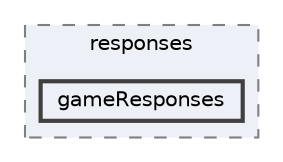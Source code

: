 digraph "src/main/java/com/master1/planningpoker/dtos/responses/gameResponses"
{
 // LATEX_PDF_SIZE
  bgcolor="transparent";
  edge [fontname=Helvetica,fontsize=10,labelfontname=Helvetica,labelfontsize=10];
  node [fontname=Helvetica,fontsize=10,shape=box,height=0.2,width=0.4];
  compound=true
  subgraph clusterdir_ed13c7bf6cb615b37cbc8e9d5d31fbb6 {
    graph [ bgcolor="#edf0f7", pencolor="grey50", label="responses", fontname=Helvetica,fontsize=10 style="filled,dashed", URL="dir_ed13c7bf6cb615b37cbc8e9d5d31fbb6.html",tooltip=""]
  dir_cc3cd07df7ad8fc6c4a91226aaaeaa91 [label="gameResponses", fillcolor="#edf0f7", color="grey25", style="filled,bold", URL="dir_cc3cd07df7ad8fc6c4a91226aaaeaa91.html",tooltip=""];
  }
}
